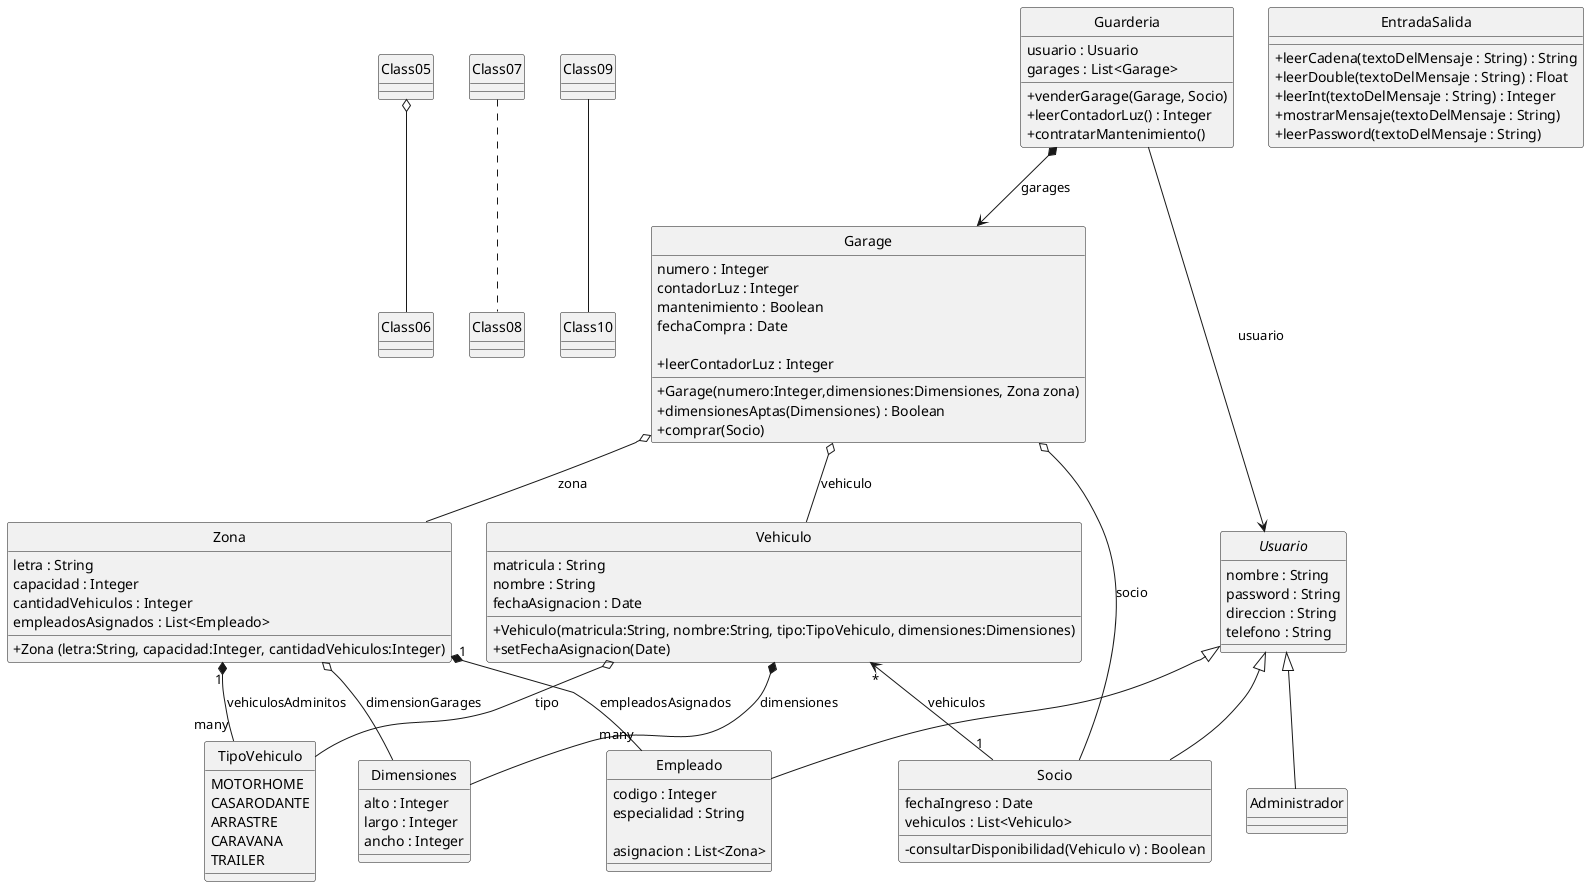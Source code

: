 @startuml
hide circle
skinparam classAttributeIconSize 0
skinparam backgroundColor transparent
skinparam monochrome true
skinparam shadowing false

Class05 o-- Class06
Class07 .. Class08
Class09 -- Class10

enum      TipoVehiculo {
  MOTORHOME
  CASARODANTE
  ARRASTRE
  CARAVANA
  TRAILER
}

class     Dimensiones {
  alto : Integer
  largo : Integer
  ancho : Integer
}
/'
**** Vehiculo Composicion con Dimensiones ****
**** Vehiculo Agregacion con TipoVehiculo ****
'/
Vehiculo o-- TipoVehiculo : tipo
Vehiculo *-- Dimensiones : dimensiones

class Vehiculo {
  matricula : String
  nombre : String
  fechaAsignacion : Date

    + Vehiculo(matricula:String, nombre:String, tipo:TipoVehiculo, dimensiones:Dimensiones)
    + setFechaAsignacion(Date)
}

Vehiculo "*" <-- "1" Socio : vehiculos

class     Garage {
  numero : Integer
  contadorLuz : Integer
  mantenimiento : Boolean
  fechaCompra : Date

    + Garage(numero:Integer,dimensiones:Dimensiones, Zona zona)
    + dimensionesAptas(Dimensiones) : Boolean
    + comprar(Socio)
    + leerContadorLuz : Integer
}
/'
**** Garage Composicion con Vehiculo ****
**** Garage Agregacion con Zona ****
'/
Garage o-- Vehiculo : vehiculo
Garage o-- Zona : zona
Garage o-- Socio : socio
/'
**** Garage Agregacion con Socio **** ?? No se si es ideal...
'/

class     Guarderia {
  usuario : Usuario
  garages : List<Garage>

    + venderGarage(Garage, Socio)
    + leerContadorLuz() : Integer
    + contratarMantenimiento()
}

Guarderia *--> Garage : garages
Guarderia --> Usuario : usuario

class     Zona {
  letra : String
  capacidad : Integer
  cantidadVehiculos : Integer
  empleadosAsignados : List<Empleado>

  + Zona (letra:String, capacidad:Integer, cantidadVehiculos:Integer)
}

Zona o-- Dimensiones : dimensionGarages
Zona "1" *-- "many" TipoVehiculo : vehiculosAdminitos
Zona "1" *-- "many" Empleado : empleadosAsignados


abstract class Usuario {
  nombre : String
  password : String
  direccion : String
  telefono : String
}

class     Socio {
  fechaIngreso : Date
  vehiculos : List<Vehiculo>

  - consultarDisponibilidad(Vehiculo v) : Boolean

}

class     Empleado {
  codigo : Integer
  especialidad : String

  asignacion : List<Zona>

}

class     Administrador {


}

Usuario <|-- Administrador
Usuario <|-- Empleado
Usuario <|-- Socio


Class EntradaSalida {
  +leerCadena(textoDelMensaje : String) : String
  +leerDouble(textoDelMensaje : String) : Float
  +leerInt(textoDelMensaje : String) : Integer
  +mostrarMensaje(textoDelMensaje : String)
  +leerPassword(textoDelMensaje : String)
}


@enduml
